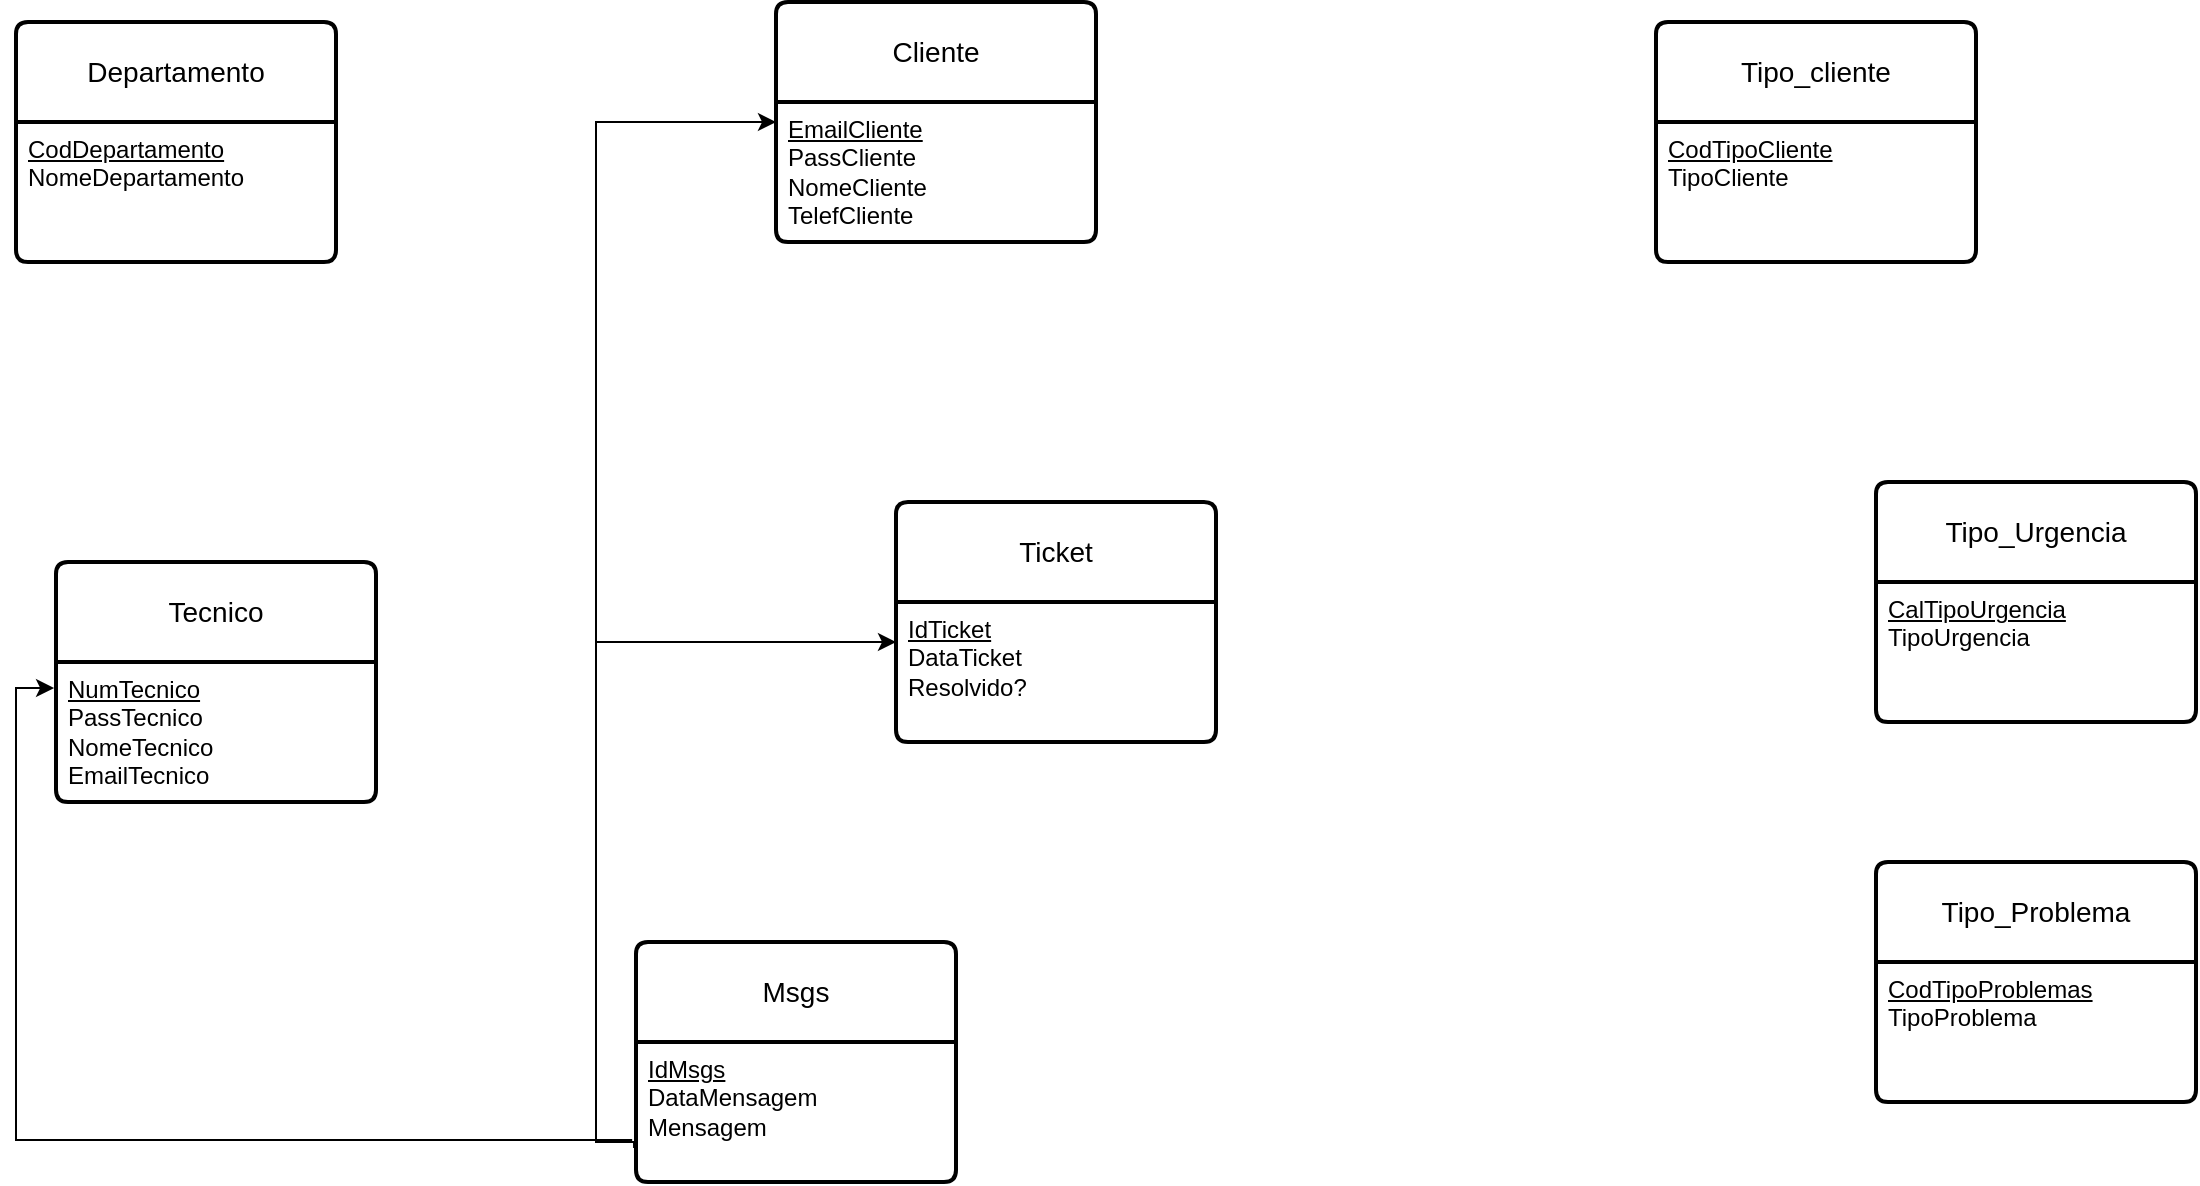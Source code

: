 <mxfile version="28.2.7">
  <diagram name="Página-1" id="3kWoRrX-BoDFpl3eNrct">
    <mxGraphModel dx="1426" dy="785" grid="1" gridSize="10" guides="1" tooltips="1" connect="0" arrows="1" fold="1" page="1" pageScale="1" pageWidth="1654" pageHeight="2336" math="0" shadow="0">
      <root>
        <mxCell id="0" />
        <mxCell id="1" parent="0" />
        <mxCell id="aYqZYjRhjxFAoLcGiag0-1" value="Departamento" style="swimlane;childLayout=stackLayout;horizontal=1;startSize=50;horizontalStack=0;rounded=1;fontSize=14;fontStyle=0;strokeWidth=2;resizeParent=0;resizeLast=1;shadow=0;dashed=0;align=center;arcSize=4;whiteSpace=wrap;html=1;" parent="1" vertex="1">
          <mxGeometry x="180" y="90" width="160" height="120" as="geometry" />
        </mxCell>
        <mxCell id="aYqZYjRhjxFAoLcGiag0-2" value="&lt;div&gt;&lt;u&gt;CodDepartamento&lt;/u&gt;&lt;/div&gt;&lt;div&gt;NomeDepartamento&lt;/div&gt;" style="align=left;strokeColor=none;fillColor=none;spacingLeft=4;spacingRight=4;fontSize=12;verticalAlign=top;resizable=0;rotatable=0;part=1;html=1;whiteSpace=wrap;" parent="aYqZYjRhjxFAoLcGiag0-1" vertex="1">
          <mxGeometry y="50" width="160" height="70" as="geometry" />
        </mxCell>
        <mxCell id="m5gGtSoCaU6zJaFe6KiX-2" value="Cliente" style="swimlane;childLayout=stackLayout;horizontal=1;startSize=50;horizontalStack=0;rounded=1;fontSize=14;fontStyle=0;strokeWidth=2;resizeParent=0;resizeLast=1;shadow=0;dashed=0;align=center;arcSize=4;whiteSpace=wrap;html=1;" parent="1" vertex="1">
          <mxGeometry x="560" y="80" width="160" height="120" as="geometry" />
        </mxCell>
        <mxCell id="m5gGtSoCaU6zJaFe6KiX-3" value="&lt;div&gt;&lt;u&gt;EmailCliente&lt;/u&gt;&lt;/div&gt;&lt;div&gt;PassCliente&lt;/div&gt;&lt;div&gt;NomeCliente&lt;/div&gt;&lt;div&gt;TelefCliente&lt;/div&gt;" style="align=left;strokeColor=none;fillColor=none;spacingLeft=4;spacingRight=4;fontSize=12;verticalAlign=top;resizable=0;rotatable=0;part=1;html=1;whiteSpace=wrap;" parent="m5gGtSoCaU6zJaFe6KiX-2" vertex="1">
          <mxGeometry y="50" width="160" height="70" as="geometry" />
        </mxCell>
        <mxCell id="m5gGtSoCaU6zJaFe6KiX-4" value="Tipo_cliente" style="swimlane;childLayout=stackLayout;horizontal=1;startSize=50;horizontalStack=0;rounded=1;fontSize=14;fontStyle=0;strokeWidth=2;resizeParent=0;resizeLast=1;shadow=0;dashed=0;align=center;arcSize=4;whiteSpace=wrap;html=1;" parent="1" vertex="1">
          <mxGeometry x="1000" y="90" width="160" height="120" as="geometry" />
        </mxCell>
        <mxCell id="m5gGtSoCaU6zJaFe6KiX-5" value="&lt;u&gt;CodTipoCliente&lt;/u&gt;&lt;br&gt;TipoCliente" style="align=left;strokeColor=none;fillColor=none;spacingLeft=4;spacingRight=4;fontSize=12;verticalAlign=top;resizable=0;rotatable=0;part=1;html=1;whiteSpace=wrap;" parent="m5gGtSoCaU6zJaFe6KiX-4" vertex="1">
          <mxGeometry y="50" width="160" height="70" as="geometry" />
        </mxCell>
        <mxCell id="m5gGtSoCaU6zJaFe6KiX-6" value="Tecnico" style="swimlane;childLayout=stackLayout;horizontal=1;startSize=50;horizontalStack=0;rounded=1;fontSize=14;fontStyle=0;strokeWidth=2;resizeParent=0;resizeLast=1;shadow=0;dashed=0;align=center;arcSize=4;whiteSpace=wrap;html=1;" parent="1" vertex="1">
          <mxGeometry x="200" y="360" width="160" height="120" as="geometry" />
        </mxCell>
        <mxCell id="m5gGtSoCaU6zJaFe6KiX-7" value="&lt;div&gt;&lt;u&gt;NumTecnico&lt;/u&gt;&lt;/div&gt;&lt;div&gt;PassTecnico&lt;/div&gt;&lt;div&gt;NomeTecnico&lt;/div&gt;&lt;div&gt;EmailTecnico&lt;/div&gt;&lt;div&gt;&lt;br&gt;&lt;/div&gt;" style="align=left;strokeColor=none;fillColor=none;spacingLeft=4;spacingRight=4;fontSize=12;verticalAlign=top;resizable=0;rotatable=0;part=1;html=1;whiteSpace=wrap;" parent="m5gGtSoCaU6zJaFe6KiX-6" vertex="1">
          <mxGeometry y="50" width="160" height="70" as="geometry" />
        </mxCell>
        <mxCell id="m5gGtSoCaU6zJaFe6KiX-8" value="Msgs" style="swimlane;childLayout=stackLayout;horizontal=1;startSize=50;horizontalStack=0;rounded=1;fontSize=14;fontStyle=0;strokeWidth=2;resizeParent=0;resizeLast=1;shadow=0;dashed=0;align=center;arcSize=4;whiteSpace=wrap;html=1;" parent="1" vertex="1">
          <mxGeometry x="490" y="550" width="160" height="120" as="geometry" />
        </mxCell>
        <mxCell id="RBNSCcVou5LGdq70FKpF-9" value="&lt;u&gt;IdMsgs&lt;br&gt;&lt;/u&gt;DataMensagem&lt;br&gt;Mensagem" style="align=left;strokeColor=none;fillColor=none;spacingLeft=4;spacingRight=4;fontSize=12;verticalAlign=top;resizable=0;rotatable=0;part=1;html=1;whiteSpace=wrap;" vertex="1" parent="m5gGtSoCaU6zJaFe6KiX-8">
          <mxGeometry y="50" width="160" height="70" as="geometry" />
        </mxCell>
        <mxCell id="m5gGtSoCaU6zJaFe6KiX-10" value="Ticket" style="swimlane;childLayout=stackLayout;horizontal=1;startSize=50;horizontalStack=0;rounded=1;fontSize=14;fontStyle=0;strokeWidth=2;resizeParent=0;resizeLast=1;shadow=0;dashed=0;align=center;arcSize=4;whiteSpace=wrap;html=1;" parent="1" vertex="1">
          <mxGeometry x="620" y="330" width="160" height="120" as="geometry" />
        </mxCell>
        <mxCell id="m5gGtSoCaU6zJaFe6KiX-11" value="&lt;u&gt;IdTicket&lt;br&gt;&lt;/u&gt;DataTicket&lt;br&gt;Resolvido?" style="align=left;strokeColor=none;fillColor=none;spacingLeft=4;spacingRight=4;fontSize=12;verticalAlign=top;resizable=0;rotatable=0;part=1;html=1;whiteSpace=wrap;" parent="m5gGtSoCaU6zJaFe6KiX-10" vertex="1">
          <mxGeometry y="50" width="160" height="70" as="geometry" />
        </mxCell>
        <mxCell id="m5gGtSoCaU6zJaFe6KiX-12" value="Tipo_Urgencia" style="swimlane;childLayout=stackLayout;horizontal=1;startSize=50;horizontalStack=0;rounded=1;fontSize=14;fontStyle=0;strokeWidth=2;resizeParent=0;resizeLast=1;shadow=0;dashed=0;align=center;arcSize=4;whiteSpace=wrap;html=1;" parent="1" vertex="1">
          <mxGeometry x="1110" y="320" width="160" height="120" as="geometry" />
        </mxCell>
        <mxCell id="m5gGtSoCaU6zJaFe6KiX-13" value="&lt;div&gt;&lt;u&gt;CalTipoUrgencia&lt;/u&gt;&lt;/div&gt;&lt;div&gt;TipoUrgencia&lt;/div&gt;&lt;div&gt;&lt;br&gt;&lt;/div&gt;" style="align=left;strokeColor=none;fillColor=none;spacingLeft=4;spacingRight=4;fontSize=12;verticalAlign=top;resizable=0;rotatable=0;part=1;html=1;whiteSpace=wrap;" parent="m5gGtSoCaU6zJaFe6KiX-12" vertex="1">
          <mxGeometry y="50" width="160" height="70" as="geometry" />
        </mxCell>
        <mxCell id="m5gGtSoCaU6zJaFe6KiX-14" value="Tipo_Problema" style="swimlane;childLayout=stackLayout;horizontal=1;startSize=50;horizontalStack=0;rounded=1;fontSize=14;fontStyle=0;strokeWidth=2;resizeParent=0;resizeLast=1;shadow=0;dashed=0;align=center;arcSize=4;whiteSpace=wrap;html=1;" parent="1" vertex="1">
          <mxGeometry x="1110" y="510" width="160" height="120" as="geometry" />
        </mxCell>
        <mxCell id="m5gGtSoCaU6zJaFe6KiX-15" value="&lt;div&gt;&lt;u&gt;CodTipoProblemas&lt;/u&gt;&lt;/div&gt;&lt;div&gt;TipoProblema&lt;/div&gt;" style="align=left;strokeColor=none;fillColor=none;spacingLeft=4;spacingRight=4;fontSize=12;verticalAlign=top;resizable=0;rotatable=0;part=1;html=1;whiteSpace=wrap;" parent="m5gGtSoCaU6zJaFe6KiX-14" vertex="1">
          <mxGeometry y="50" width="160" height="70" as="geometry" />
        </mxCell>
        <mxCell id="RBNSCcVou5LGdq70FKpF-10" style="edgeStyle=orthogonalEdgeStyle;rounded=0;orthogonalLoop=1;jettySize=auto;html=1;entryX=-0.006;entryY=0.186;entryDx=0;entryDy=0;entryPerimeter=0;exitX=-0.012;exitY=0.7;exitDx=0;exitDy=0;exitPerimeter=0;" edge="1" parent="1" source="RBNSCcVou5LGdq70FKpF-9" target="m5gGtSoCaU6zJaFe6KiX-7">
          <mxGeometry relative="1" as="geometry">
            <mxPoint x="190" y="425" as="targetPoint" />
          </mxGeometry>
        </mxCell>
        <mxCell id="RBNSCcVou5LGdq70FKpF-11" style="edgeStyle=orthogonalEdgeStyle;rounded=0;orthogonalLoop=1;jettySize=auto;html=1;exitX=0;exitY=0.714;exitDx=0;exitDy=0;exitPerimeter=0;entryX=0;entryY=0.286;entryDx=0;entryDy=0;entryPerimeter=0;" edge="1" parent="1" source="RBNSCcVou5LGdq70FKpF-9" target="m5gGtSoCaU6zJaFe6KiX-11">
          <mxGeometry relative="1" as="geometry">
            <mxPoint x="610" y="390" as="targetPoint" />
          </mxGeometry>
        </mxCell>
        <mxCell id="RBNSCcVou5LGdq70FKpF-12" style="edgeStyle=orthogonalEdgeStyle;rounded=0;orthogonalLoop=1;jettySize=auto;html=1;entryX=0;entryY=0.143;entryDx=0;entryDy=0;entryPerimeter=0;exitX=-0.006;exitY=0.757;exitDx=0;exitDy=0;exitPerimeter=0;" edge="1" parent="1" source="RBNSCcVou5LGdq70FKpF-9" target="m5gGtSoCaU6zJaFe6KiX-3">
          <mxGeometry relative="1" as="geometry">
            <mxPoint x="380" y="647" as="sourcePoint" />
            <Array as="points">
              <mxPoint x="489" y="650" />
              <mxPoint x="470" y="650" />
              <mxPoint x="470" y="140" />
            </Array>
          </mxGeometry>
        </mxCell>
      </root>
    </mxGraphModel>
  </diagram>
</mxfile>
